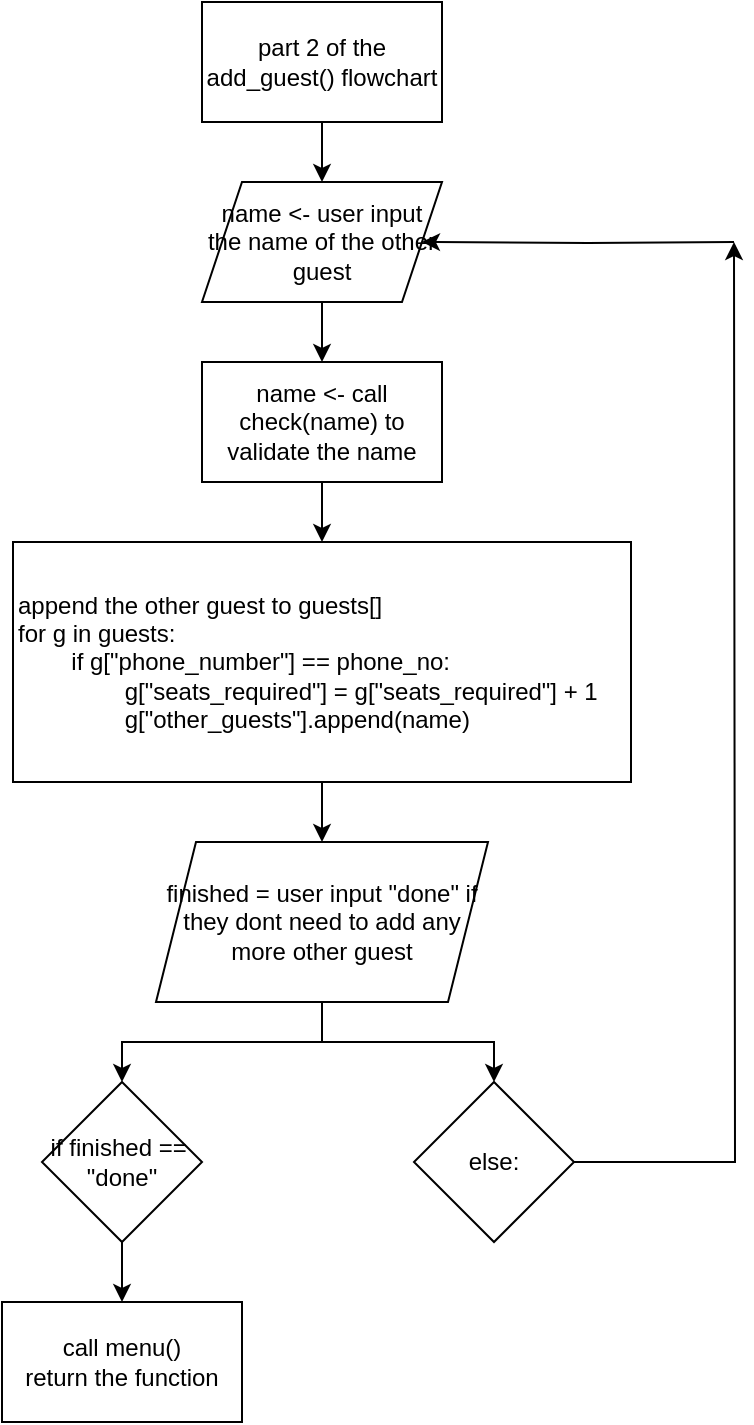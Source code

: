 <mxfile version="27.0.6">
  <diagram name="第 1 页" id="py9q37Knk8qVANAcM758">
    <mxGraphModel dx="946" dy="597" grid="1" gridSize="10" guides="1" tooltips="1" connect="1" arrows="1" fold="1" page="1" pageScale="1" pageWidth="827" pageHeight="1169" math="0" shadow="0">
      <root>
        <mxCell id="0" />
        <mxCell id="1" parent="0" />
        <mxCell id="zHozY-X9aSxFQ6DkRPtC-11" style="edgeStyle=orthogonalEdgeStyle;rounded=0;orthogonalLoop=1;jettySize=auto;html=1;" edge="1" parent="1" source="zHozY-X9aSxFQ6DkRPtC-1" target="zHozY-X9aSxFQ6DkRPtC-2">
          <mxGeometry relative="1" as="geometry" />
        </mxCell>
        <mxCell id="zHozY-X9aSxFQ6DkRPtC-1" value="part 2 of the add_guest() flowchart" style="rounded=0;whiteSpace=wrap;html=1;" vertex="1" parent="1">
          <mxGeometry x="354" y="70" width="120" height="60" as="geometry" />
        </mxCell>
        <mxCell id="zHozY-X9aSxFQ6DkRPtC-12" style="edgeStyle=orthogonalEdgeStyle;rounded=0;orthogonalLoop=1;jettySize=auto;html=1;" edge="1" parent="1" source="zHozY-X9aSxFQ6DkRPtC-2" target="zHozY-X9aSxFQ6DkRPtC-3">
          <mxGeometry relative="1" as="geometry" />
        </mxCell>
        <mxCell id="zHozY-X9aSxFQ6DkRPtC-17" style="edgeStyle=orthogonalEdgeStyle;rounded=0;orthogonalLoop=1;jettySize=auto;html=1;" edge="1" parent="1" target="zHozY-X9aSxFQ6DkRPtC-2">
          <mxGeometry relative="1" as="geometry">
            <mxPoint x="620" y="190" as="sourcePoint" />
          </mxGeometry>
        </mxCell>
        <mxCell id="zHozY-X9aSxFQ6DkRPtC-2" value="name &amp;lt;- user input the name of the other guest" style="shape=parallelogram;perimeter=parallelogramPerimeter;whiteSpace=wrap;html=1;fixedSize=1;" vertex="1" parent="1">
          <mxGeometry x="354" y="160" width="120" height="60" as="geometry" />
        </mxCell>
        <mxCell id="zHozY-X9aSxFQ6DkRPtC-13" style="edgeStyle=orthogonalEdgeStyle;rounded=0;orthogonalLoop=1;jettySize=auto;html=1;" edge="1" parent="1" source="zHozY-X9aSxFQ6DkRPtC-3" target="zHozY-X9aSxFQ6DkRPtC-4">
          <mxGeometry relative="1" as="geometry" />
        </mxCell>
        <mxCell id="zHozY-X9aSxFQ6DkRPtC-3" value="name &amp;lt;- call check(name) to validate the name" style="rounded=0;whiteSpace=wrap;html=1;" vertex="1" parent="1">
          <mxGeometry x="354" y="250" width="120" height="60" as="geometry" />
        </mxCell>
        <mxCell id="zHozY-X9aSxFQ6DkRPtC-14" style="edgeStyle=orthogonalEdgeStyle;rounded=0;orthogonalLoop=1;jettySize=auto;html=1;" edge="1" parent="1" source="zHozY-X9aSxFQ6DkRPtC-4" target="zHozY-X9aSxFQ6DkRPtC-5">
          <mxGeometry relative="1" as="geometry" />
        </mxCell>
        <mxCell id="zHozY-X9aSxFQ6DkRPtC-4" value="&lt;div&gt;append the other guest to guests[]&lt;/div&gt;for g in guests:&lt;div&gt;&lt;span style=&quot;white-space: pre;&quot;&gt;&#x9;&lt;/span&gt;if g[&quot;phone_number&quot;] == phone_no:&lt;/div&gt;&lt;div&gt;&lt;span style=&quot;white-space: pre;&quot;&gt;&#x9;&lt;/span&gt;&lt;span style=&quot;white-space: pre;&quot;&gt;&#x9;&lt;/span&gt;&lt;span style=&quot;background-color: transparent;&quot;&gt;g[&quot;seats_required&quot;] = g[&quot;seats_required&quot;] + 1&lt;/span&gt;&lt;/div&gt;&lt;div&gt;&lt;span style=&quot;background-color: transparent;&quot;&gt;&lt;span style=&quot;white-space: pre;&quot;&gt;&#x9;&lt;/span&gt;&lt;span style=&quot;white-space: pre;&quot;&gt;&#x9;&lt;/span&gt;g[&quot;other_guests&quot;].append(name)&lt;/span&gt;&lt;/div&gt;" style="rounded=0;whiteSpace=wrap;html=1;align=left;" vertex="1" parent="1">
          <mxGeometry x="259.5" y="340" width="309" height="120" as="geometry" />
        </mxCell>
        <mxCell id="zHozY-X9aSxFQ6DkRPtC-8" style="edgeStyle=orthogonalEdgeStyle;rounded=0;orthogonalLoop=1;jettySize=auto;html=1;entryX=0.5;entryY=0;entryDx=0;entryDy=0;" edge="1" parent="1" source="zHozY-X9aSxFQ6DkRPtC-5" target="zHozY-X9aSxFQ6DkRPtC-6">
          <mxGeometry relative="1" as="geometry" />
        </mxCell>
        <mxCell id="zHozY-X9aSxFQ6DkRPtC-15" style="edgeStyle=orthogonalEdgeStyle;rounded=0;orthogonalLoop=1;jettySize=auto;html=1;" edge="1" parent="1" source="zHozY-X9aSxFQ6DkRPtC-5" target="zHozY-X9aSxFQ6DkRPtC-7">
          <mxGeometry relative="1" as="geometry" />
        </mxCell>
        <mxCell id="zHozY-X9aSxFQ6DkRPtC-5" value="finished = user input &quot;done&quot; if they dont need to add any more other guest" style="shape=parallelogram;perimeter=parallelogramPerimeter;whiteSpace=wrap;html=1;fixedSize=1;" vertex="1" parent="1">
          <mxGeometry x="331" y="490" width="166" height="80" as="geometry" />
        </mxCell>
        <mxCell id="zHozY-X9aSxFQ6DkRPtC-10" style="edgeStyle=orthogonalEdgeStyle;rounded=0;orthogonalLoop=1;jettySize=auto;html=1;" edge="1" parent="1" source="zHozY-X9aSxFQ6DkRPtC-6" target="zHozY-X9aSxFQ6DkRPtC-9">
          <mxGeometry relative="1" as="geometry" />
        </mxCell>
        <mxCell id="zHozY-X9aSxFQ6DkRPtC-6" value="if finished ==&amp;nbsp; &quot;done&quot;" style="rhombus;whiteSpace=wrap;html=1;" vertex="1" parent="1">
          <mxGeometry x="274" y="610" width="80" height="80" as="geometry" />
        </mxCell>
        <mxCell id="zHozY-X9aSxFQ6DkRPtC-16" style="edgeStyle=orthogonalEdgeStyle;rounded=0;orthogonalLoop=1;jettySize=auto;html=1;" edge="1" parent="1" source="zHozY-X9aSxFQ6DkRPtC-7">
          <mxGeometry relative="1" as="geometry">
            <mxPoint x="620" y="190" as="targetPoint" />
          </mxGeometry>
        </mxCell>
        <mxCell id="zHozY-X9aSxFQ6DkRPtC-7" value="else:" style="rhombus;whiteSpace=wrap;html=1;" vertex="1" parent="1">
          <mxGeometry x="460" y="610" width="80" height="80" as="geometry" />
        </mxCell>
        <mxCell id="zHozY-X9aSxFQ6DkRPtC-9" value="call menu()&lt;div&gt;return the function&lt;/div&gt;" style="rounded=0;whiteSpace=wrap;html=1;" vertex="1" parent="1">
          <mxGeometry x="254" y="720" width="120" height="60" as="geometry" />
        </mxCell>
      </root>
    </mxGraphModel>
  </diagram>
</mxfile>
